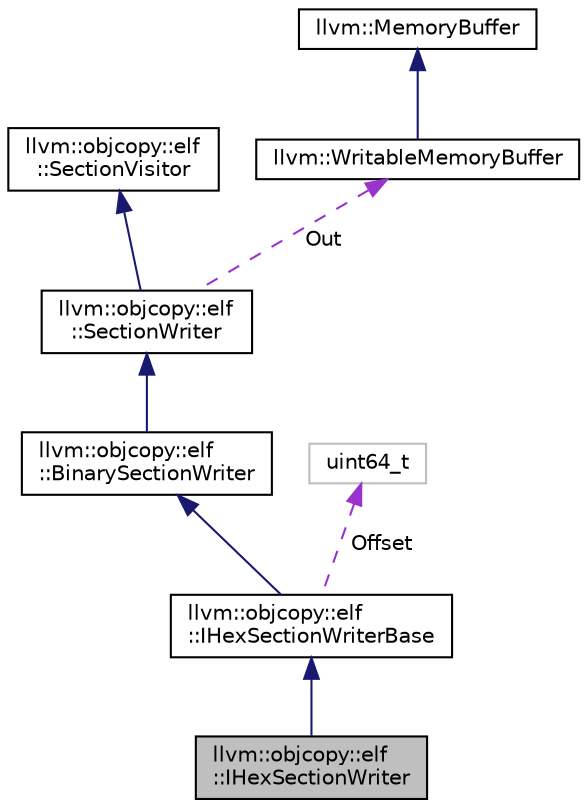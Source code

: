 digraph "llvm::objcopy::elf::IHexSectionWriter"
{
 // LATEX_PDF_SIZE
  bgcolor="transparent";
  edge [fontname="Helvetica",fontsize="10",labelfontname="Helvetica",labelfontsize="10"];
  node [fontname="Helvetica",fontsize="10",shape=record];
  Node1 [label="llvm::objcopy::elf\l::IHexSectionWriter",height=0.2,width=0.4,color="black", fillcolor="grey75", style="filled", fontcolor="black",tooltip=" "];
  Node2 -> Node1 [dir="back",color="midnightblue",fontsize="10",style="solid",fontname="Helvetica"];
  Node2 [label="llvm::objcopy::elf\l::IHexSectionWriterBase",height=0.2,width=0.4,color="black",URL="$classllvm_1_1objcopy_1_1elf_1_1IHexSectionWriterBase.html",tooltip=" "];
  Node3 -> Node2 [dir="back",color="midnightblue",fontsize="10",style="solid",fontname="Helvetica"];
  Node3 [label="llvm::objcopy::elf\l::BinarySectionWriter",height=0.2,width=0.4,color="black",URL="$classllvm_1_1objcopy_1_1elf_1_1BinarySectionWriter.html",tooltip=" "];
  Node4 -> Node3 [dir="back",color="midnightblue",fontsize="10",style="solid",fontname="Helvetica"];
  Node4 [label="llvm::objcopy::elf\l::SectionWriter",height=0.2,width=0.4,color="black",URL="$classllvm_1_1objcopy_1_1elf_1_1SectionWriter.html",tooltip=" "];
  Node5 -> Node4 [dir="back",color="midnightblue",fontsize="10",style="solid",fontname="Helvetica"];
  Node5 [label="llvm::objcopy::elf\l::SectionVisitor",height=0.2,width=0.4,color="black",URL="$classllvm_1_1objcopy_1_1elf_1_1SectionVisitor.html",tooltip=" "];
  Node6 -> Node4 [dir="back",color="darkorchid3",fontsize="10",style="dashed",label=" Out" ,fontname="Helvetica"];
  Node6 [label="llvm::WritableMemoryBuffer",height=0.2,width=0.4,color="black",URL="$classllvm_1_1WritableMemoryBuffer.html",tooltip="This class is an extension of MemoryBuffer, which allows copy-on-write access to the underlying conte..."];
  Node7 -> Node6 [dir="back",color="midnightblue",fontsize="10",style="solid",fontname="Helvetica"];
  Node7 [label="llvm::MemoryBuffer",height=0.2,width=0.4,color="black",URL="$classllvm_1_1MemoryBuffer.html",tooltip="This interface provides simple read-only access to a block of memory, and provides simple methods for..."];
  Node8 -> Node2 [dir="back",color="darkorchid3",fontsize="10",style="dashed",label=" Offset" ,fontname="Helvetica"];
  Node8 [label="uint64_t",height=0.2,width=0.4,color="grey75",tooltip=" "];
}
